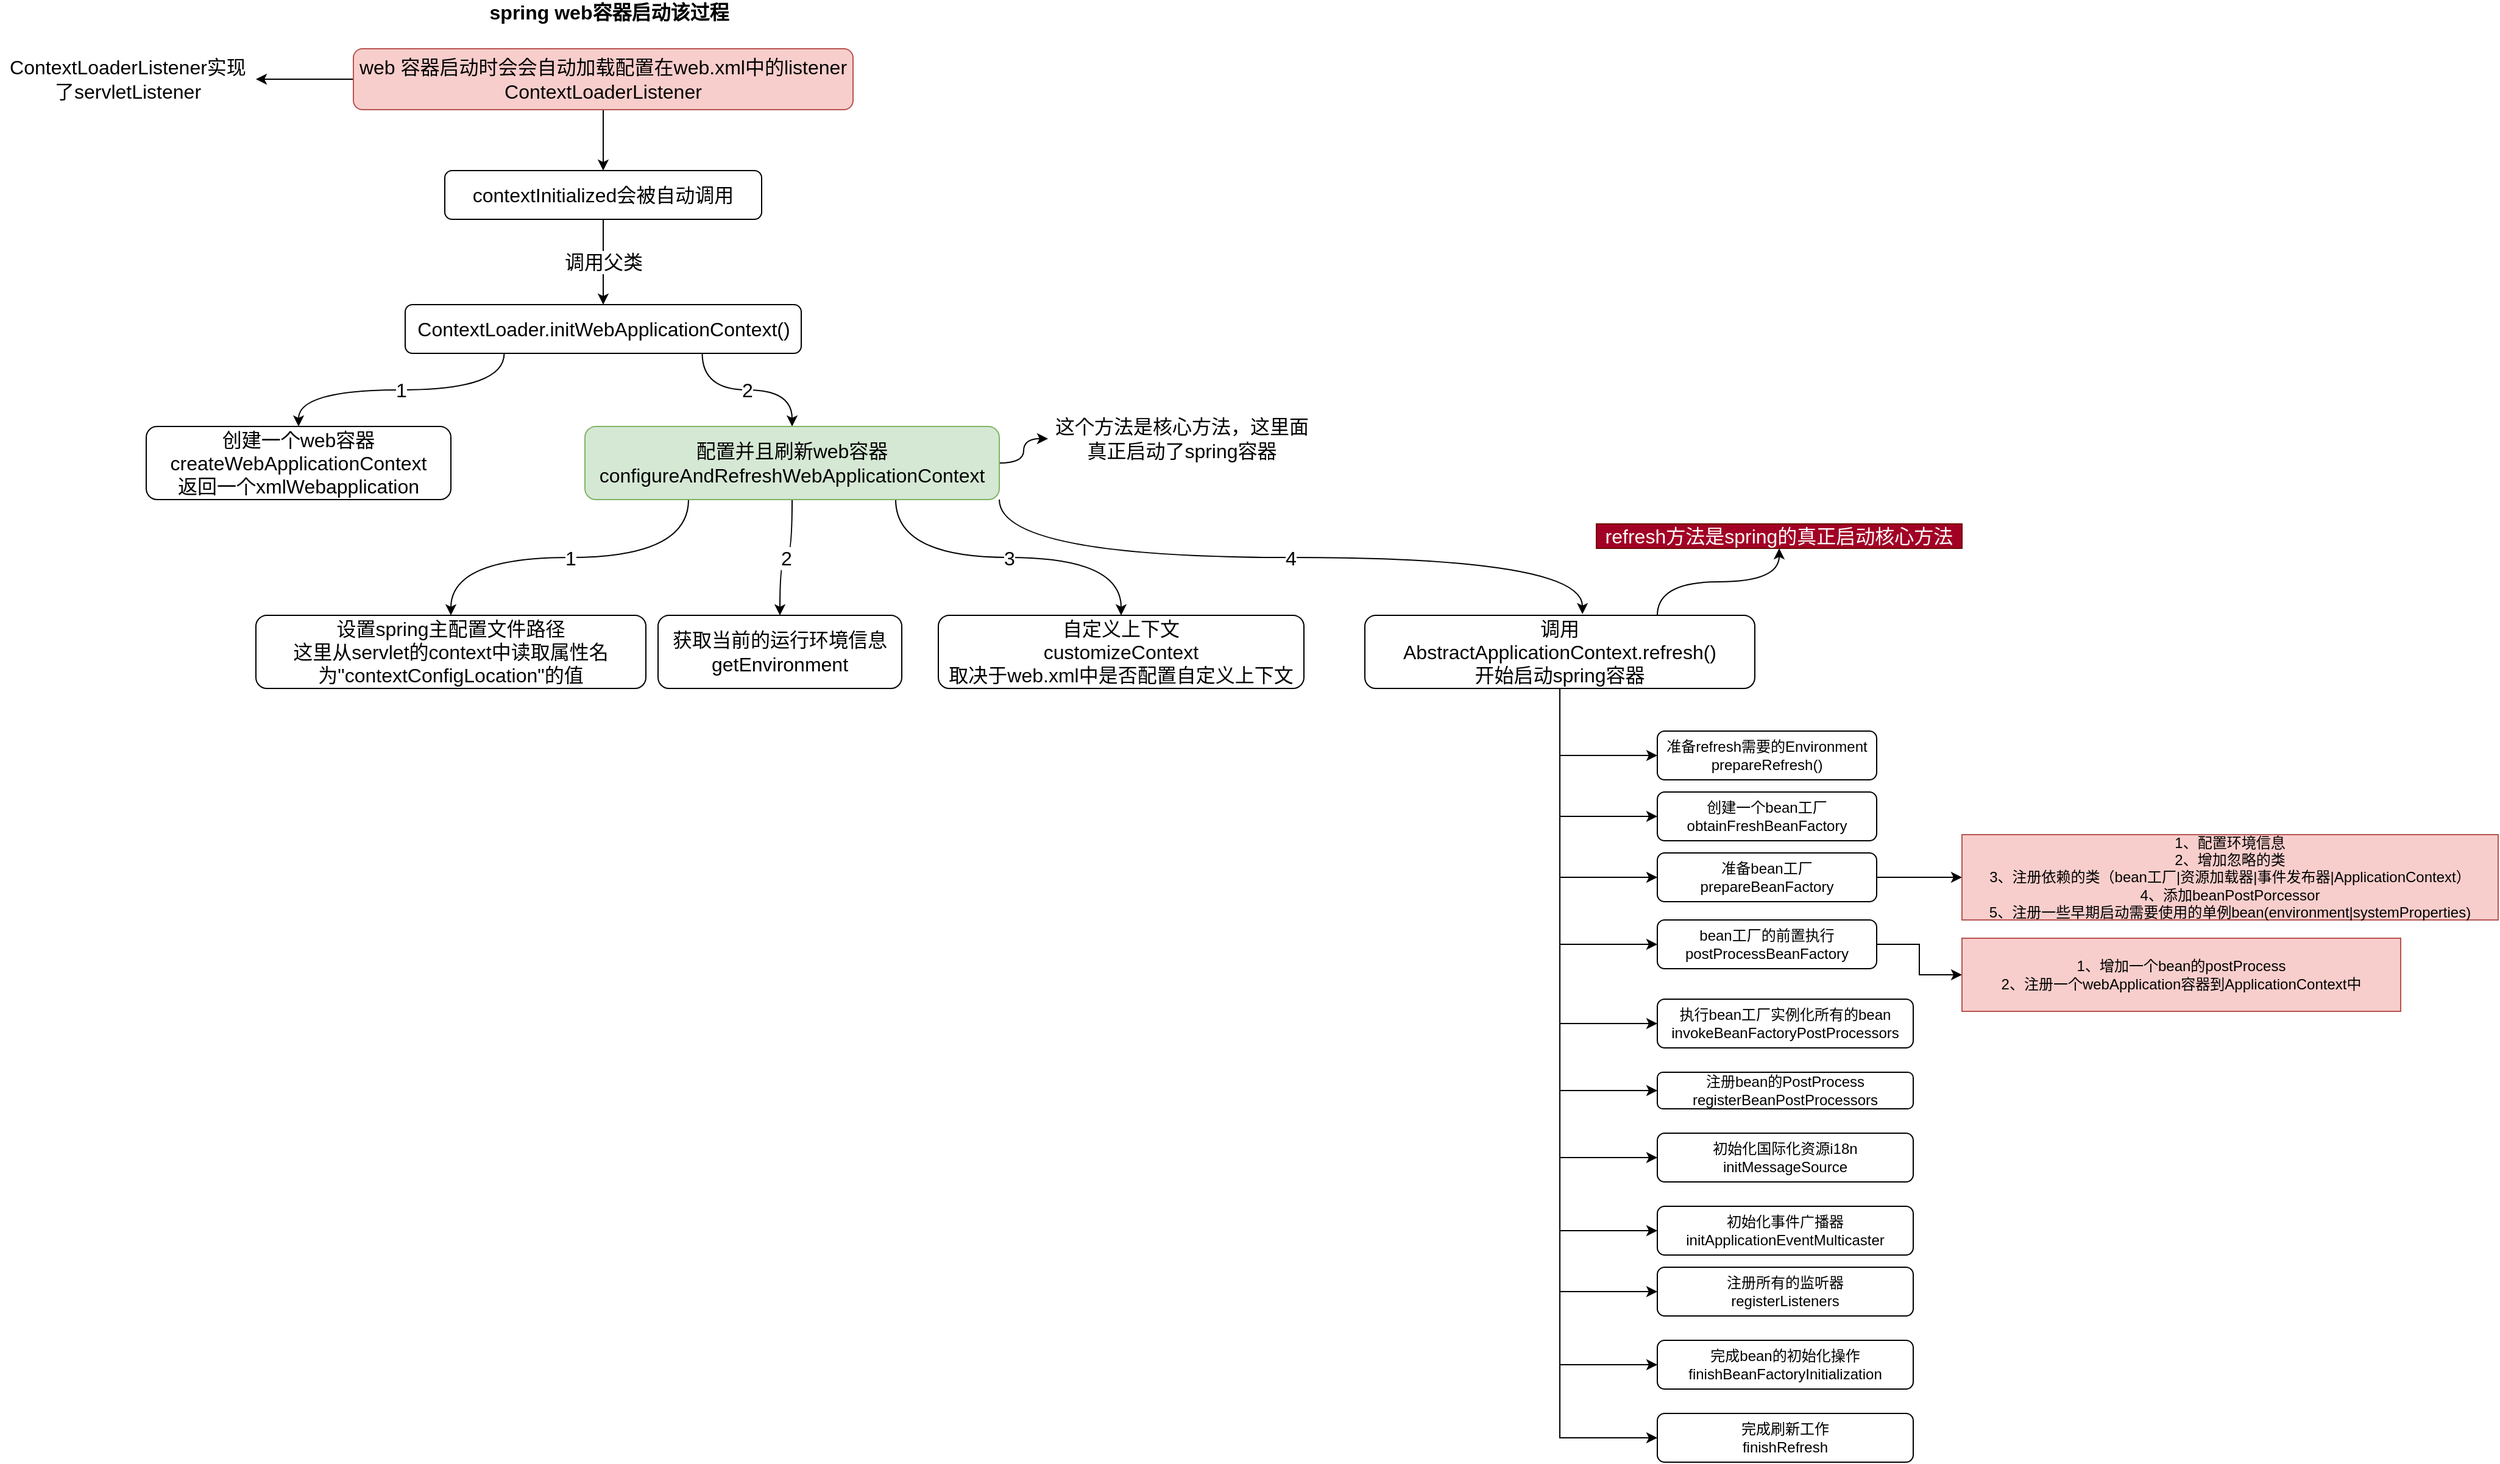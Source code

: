 <mxfile version="13.3.5" type="device" pages="2"><diagram id="j2Xbwgm8GYPexy0QdynL" name="spring 容器的启动过程"><mxGraphModel dx="2009" dy="802" grid="1" gridSize="10" guides="1" tooltips="1" connect="1" arrows="1" fold="1" page="1" pageScale="1" pageWidth="827" pageHeight="1169" math="0" shadow="0"><root><mxCell id="0"/><mxCell id="1" parent="0"/><mxCell id="KeQA7DkNQraHcYpHP-MC-1" value="spring web容器启动该过程" style="text;html=1;strokeColor=none;fillColor=none;align=center;verticalAlign=middle;whiteSpace=wrap;rounded=0;fontSize=16;fontStyle=1" parent="1" vertex="1"><mxGeometry x="260" y="50" width="300" height="20" as="geometry"/></mxCell><mxCell id="KeQA7DkNQraHcYpHP-MC-5" value="" style="edgeStyle=orthogonalEdgeStyle;rounded=0;orthogonalLoop=1;jettySize=auto;html=1;fontSize=16;" parent="1" source="KeQA7DkNQraHcYpHP-MC-3" edge="1"><mxGeometry relative="1" as="geometry"><mxPoint x="120" y="115" as="targetPoint"/></mxGeometry></mxCell><mxCell id="KeQA7DkNQraHcYpHP-MC-8" value="" style="edgeStyle=orthogonalEdgeStyle;rounded=0;orthogonalLoop=1;jettySize=auto;html=1;fontSize=16;" parent="1" source="KeQA7DkNQraHcYpHP-MC-3" target="KeQA7DkNQraHcYpHP-MC-7" edge="1"><mxGeometry relative="1" as="geometry"/></mxCell><mxCell id="KeQA7DkNQraHcYpHP-MC-3" value="web 容器启动时会会自动加载配置在web.xml中的listener&lt;br&gt;ContextLoaderListener" style="rounded=1;whiteSpace=wrap;html=1;fontSize=16;fillColor=#f8cecc;strokeColor=#b85450;" parent="1" vertex="1"><mxGeometry x="200" y="90" width="410" height="50" as="geometry"/></mxCell><mxCell id="KeQA7DkNQraHcYpHP-MC-10" value="调用父类" style="edgeStyle=orthogonalEdgeStyle;rounded=0;orthogonalLoop=1;jettySize=auto;html=1;fontSize=16;" parent="1" source="KeQA7DkNQraHcYpHP-MC-7" target="KeQA7DkNQraHcYpHP-MC-9" edge="1"><mxGeometry relative="1" as="geometry"/></mxCell><mxCell id="KeQA7DkNQraHcYpHP-MC-7" value="contextInitialized会被自动调用" style="rounded=1;whiteSpace=wrap;html=1;fontSize=16;" parent="1" vertex="1"><mxGeometry x="275" y="190" width="260" height="40" as="geometry"/></mxCell><mxCell id="KeQA7DkNQraHcYpHP-MC-11" value="1" style="edgeStyle=orthogonalEdgeStyle;rounded=0;orthogonalLoop=1;jettySize=auto;html=1;exitX=0.25;exitY=1;exitDx=0;exitDy=0;fontSize=16;entryX=0.5;entryY=0;entryDx=0;entryDy=0;curved=1;" parent="1" source="KeQA7DkNQraHcYpHP-MC-9" target="KeQA7DkNQraHcYpHP-MC-15" edge="1"><mxGeometry relative="1" as="geometry"><mxPoint x="230" y="400" as="targetPoint"/></mxGeometry></mxCell><mxCell id="KeQA7DkNQraHcYpHP-MC-16" value="2" style="edgeStyle=orthogonalEdgeStyle;curved=1;rounded=0;orthogonalLoop=1;jettySize=auto;html=1;exitX=0.75;exitY=1;exitDx=0;exitDy=0;fontSize=16;" parent="1" source="KeQA7DkNQraHcYpHP-MC-9" target="KeQA7DkNQraHcYpHP-MC-18" edge="1"><mxGeometry relative="1" as="geometry"><mxPoint x="570" y="400" as="targetPoint"/></mxGeometry></mxCell><mxCell id="KeQA7DkNQraHcYpHP-MC-9" value="ContextLoader.initWebApplicationContext()" style="rounded=1;whiteSpace=wrap;html=1;fontSize=16;" parent="1" vertex="1"><mxGeometry x="242.5" y="300" width="325" height="40" as="geometry"/></mxCell><mxCell id="KeQA7DkNQraHcYpHP-MC-6" value="ContextLoaderListener实现了servletListener" style="text;html=1;strokeColor=none;fillColor=none;align=center;verticalAlign=middle;whiteSpace=wrap;rounded=0;shadow=0;fontSize=16;" parent="1" vertex="1"><mxGeometry x="-90" y="97.5" width="210" height="35" as="geometry"/></mxCell><mxCell id="KeQA7DkNQraHcYpHP-MC-15" value="创建一个web容器&lt;br&gt;createWebApplicationContext&lt;br&gt;返回一个xmlWebapplication" style="rounded=1;whiteSpace=wrap;html=1;shadow=0;fontSize=16;" parent="1" vertex="1"><mxGeometry x="30" y="400" width="250" height="60" as="geometry"/></mxCell><mxCell id="KeQA7DkNQraHcYpHP-MC-20" style="edgeStyle=orthogonalEdgeStyle;curved=1;rounded=0;orthogonalLoop=1;jettySize=auto;html=1;exitX=1;exitY=0.5;exitDx=0;exitDy=0;fontSize=16;" parent="1" source="KeQA7DkNQraHcYpHP-MC-18" target="KeQA7DkNQraHcYpHP-MC-19" edge="1"><mxGeometry relative="1" as="geometry"/></mxCell><mxCell id="KeQA7DkNQraHcYpHP-MC-21" value="1" style="edgeStyle=orthogonalEdgeStyle;curved=1;rounded=0;orthogonalLoop=1;jettySize=auto;html=1;exitX=0.25;exitY=1;exitDx=0;exitDy=0;fontSize=16;entryX=0.5;entryY=0;entryDx=0;entryDy=0;" parent="1" source="KeQA7DkNQraHcYpHP-MC-18" target="KeQA7DkNQraHcYpHP-MC-22" edge="1"><mxGeometry relative="1" as="geometry"><mxPoint x="400" y="520" as="targetPoint"/></mxGeometry></mxCell><mxCell id="KeQA7DkNQraHcYpHP-MC-23" value="2" style="edgeStyle=orthogonalEdgeStyle;curved=1;rounded=0;orthogonalLoop=1;jettySize=auto;html=1;exitX=0.5;exitY=1;exitDx=0;exitDy=0;fontSize=16;entryX=0.5;entryY=0;entryDx=0;entryDy=0;" parent="1" source="KeQA7DkNQraHcYpHP-MC-18" target="KeQA7DkNQraHcYpHP-MC-24" edge="1"><mxGeometry relative="1" as="geometry"><mxPoint x="540" y="550" as="targetPoint"/></mxGeometry></mxCell><mxCell id="KeQA7DkNQraHcYpHP-MC-25" value="3" style="edgeStyle=orthogonalEdgeStyle;curved=1;rounded=0;orthogonalLoop=1;jettySize=auto;html=1;exitX=0.75;exitY=1;exitDx=0;exitDy=0;fontSize=16;" parent="1" source="KeQA7DkNQraHcYpHP-MC-18" target="KeQA7DkNQraHcYpHP-MC-26" edge="1"><mxGeometry relative="1" as="geometry"><mxPoint x="820" y="560" as="targetPoint"/></mxGeometry></mxCell><mxCell id="KeQA7DkNQraHcYpHP-MC-27" value="4" style="edgeStyle=orthogonalEdgeStyle;curved=1;rounded=0;orthogonalLoop=1;jettySize=auto;html=1;exitX=1;exitY=1;exitDx=0;exitDy=0;fontSize=16;entryX=0.558;entryY=-0.017;entryDx=0;entryDy=0;entryPerimeter=0;" parent="1" source="KeQA7DkNQraHcYpHP-MC-18" target="KeQA7DkNQraHcYpHP-MC-28" edge="1"><mxGeometry relative="1" as="geometry"><mxPoint x="1180" y="560" as="targetPoint"/></mxGeometry></mxCell><mxCell id="KeQA7DkNQraHcYpHP-MC-18" value="配置并且刷新web容器&lt;br&gt;configureAndRefreshWebApplicationContext" style="rounded=1;whiteSpace=wrap;html=1;shadow=0;fontSize=16;fillColor=#d5e8d4;strokeColor=#82b366;" parent="1" vertex="1"><mxGeometry x="390" y="400" width="340" height="60" as="geometry"/></mxCell><mxCell id="KeQA7DkNQraHcYpHP-MC-19" value="这个方法是核心方法，这里面真正启动了spring容器" style="text;html=1;strokeColor=none;fillColor=none;align=center;verticalAlign=middle;whiteSpace=wrap;rounded=0;shadow=0;fontSize=16;" parent="1" vertex="1"><mxGeometry x="770" y="400" width="220" height="20" as="geometry"/></mxCell><mxCell id="KeQA7DkNQraHcYpHP-MC-22" value="设置spring主配置文件路径&lt;br&gt;这里从servlet的context中读取属性名为&quot;contextConfigLocation&quot;的值" style="rounded=1;whiteSpace=wrap;html=1;shadow=0;fontSize=16;" parent="1" vertex="1"><mxGeometry x="120" y="555" width="320" height="60" as="geometry"/></mxCell><mxCell id="KeQA7DkNQraHcYpHP-MC-24" value="获取当前的运行环境信息&lt;br&gt;getEnvironment" style="rounded=1;whiteSpace=wrap;html=1;shadow=0;fontSize=16;" parent="1" vertex="1"><mxGeometry x="450" y="555" width="200" height="60" as="geometry"/></mxCell><mxCell id="KeQA7DkNQraHcYpHP-MC-26" value="自定义上下文&lt;br&gt;customizeContext&lt;br&gt;取决于web.xml中是否配置自定义上下文" style="rounded=1;whiteSpace=wrap;html=1;shadow=0;fontSize=16;" parent="1" vertex="1"><mxGeometry x="680" y="555" width="300" height="60" as="geometry"/></mxCell><mxCell id="KeQA7DkNQraHcYpHP-MC-30" style="edgeStyle=orthogonalEdgeStyle;curved=1;rounded=0;orthogonalLoop=1;jettySize=auto;html=1;exitX=0.75;exitY=0;exitDx=0;exitDy=0;fontSize=16;" parent="1" source="KeQA7DkNQraHcYpHP-MC-28" target="KeQA7DkNQraHcYpHP-MC-29" edge="1"><mxGeometry relative="1" as="geometry"/></mxCell><mxCell id="JboFi2RpTAqCEEO4Mq6Z-1" style="edgeStyle=orthogonalEdgeStyle;rounded=0;orthogonalLoop=1;jettySize=auto;html=1;exitX=0.5;exitY=1;exitDx=0;exitDy=0;entryX=0;entryY=0.5;entryDx=0;entryDy=0;" parent="1" source="KeQA7DkNQraHcYpHP-MC-28" target="JboFi2RpTAqCEEO4Mq6Z-2" edge="1"><mxGeometry relative="1" as="geometry"><mxPoint x="1190" y="650" as="targetPoint"/></mxGeometry></mxCell><mxCell id="JboFi2RpTAqCEEO4Mq6Z-6" style="edgeStyle=orthogonalEdgeStyle;rounded=0;orthogonalLoop=1;jettySize=auto;html=1;exitX=0.5;exitY=1;exitDx=0;exitDy=0;entryX=0;entryY=0.5;entryDx=0;entryDy=0;" parent="1" source="KeQA7DkNQraHcYpHP-MC-28" target="JboFi2RpTAqCEEO4Mq6Z-5" edge="1"><mxGeometry relative="1" as="geometry"/></mxCell><mxCell id="JboFi2RpTAqCEEO4Mq6Z-8" style="edgeStyle=orthogonalEdgeStyle;rounded=0;orthogonalLoop=1;jettySize=auto;html=1;exitX=0.5;exitY=1;exitDx=0;exitDy=0;entryX=0;entryY=0.5;entryDx=0;entryDy=0;" parent="1" source="KeQA7DkNQraHcYpHP-MC-28" target="JboFi2RpTAqCEEO4Mq6Z-7" edge="1"><mxGeometry relative="1" as="geometry"/></mxCell><mxCell id="JboFi2RpTAqCEEO4Mq6Z-15" style="edgeStyle=orthogonalEdgeStyle;rounded=0;orthogonalLoop=1;jettySize=auto;html=1;exitX=0.5;exitY=1;exitDx=0;exitDy=0;entryX=0;entryY=0.5;entryDx=0;entryDy=0;" parent="1" source="KeQA7DkNQraHcYpHP-MC-28" target="JboFi2RpTAqCEEO4Mq6Z-14" edge="1"><mxGeometry relative="1" as="geometry"/></mxCell><mxCell id="JboFi2RpTAqCEEO4Mq6Z-20" style="edgeStyle=orthogonalEdgeStyle;rounded=0;orthogonalLoop=1;jettySize=auto;html=1;exitX=0.5;exitY=1;exitDx=0;exitDy=0;entryX=0;entryY=0.5;entryDx=0;entryDy=0;" parent="1" source="KeQA7DkNQraHcYpHP-MC-28" target="JboFi2RpTAqCEEO4Mq6Z-18" edge="1"><mxGeometry relative="1" as="geometry"/></mxCell><mxCell id="JboFi2RpTAqCEEO4Mq6Z-22" style="edgeStyle=orthogonalEdgeStyle;rounded=0;orthogonalLoop=1;jettySize=auto;html=1;exitX=0.5;exitY=1;exitDx=0;exitDy=0;entryX=0;entryY=0.5;entryDx=0;entryDy=0;" parent="1" source="KeQA7DkNQraHcYpHP-MC-28" target="JboFi2RpTAqCEEO4Mq6Z-21" edge="1"><mxGeometry relative="1" as="geometry"/></mxCell><mxCell id="JboFi2RpTAqCEEO4Mq6Z-25" style="edgeStyle=orthogonalEdgeStyle;rounded=0;orthogonalLoop=1;jettySize=auto;html=1;exitX=0.5;exitY=1;exitDx=0;exitDy=0;entryX=0;entryY=0.5;entryDx=0;entryDy=0;" parent="1" source="KeQA7DkNQraHcYpHP-MC-28" target="JboFi2RpTAqCEEO4Mq6Z-24" edge="1"><mxGeometry relative="1" as="geometry"/></mxCell><mxCell id="JboFi2RpTAqCEEO4Mq6Z-27" style="edgeStyle=orthogonalEdgeStyle;rounded=0;orthogonalLoop=1;jettySize=auto;html=1;exitX=0.5;exitY=1;exitDx=0;exitDy=0;entryX=0;entryY=0.5;entryDx=0;entryDy=0;" parent="1" source="KeQA7DkNQraHcYpHP-MC-28" target="JboFi2RpTAqCEEO4Mq6Z-26" edge="1"><mxGeometry relative="1" as="geometry"/></mxCell><mxCell id="JboFi2RpTAqCEEO4Mq6Z-29" style="edgeStyle=orthogonalEdgeStyle;rounded=0;orthogonalLoop=1;jettySize=auto;html=1;exitX=0.5;exitY=1;exitDx=0;exitDy=0;entryX=0;entryY=0.5;entryDx=0;entryDy=0;" parent="1" source="KeQA7DkNQraHcYpHP-MC-28" target="JboFi2RpTAqCEEO4Mq6Z-28" edge="1"><mxGeometry relative="1" as="geometry"/></mxCell><mxCell id="JboFi2RpTAqCEEO4Mq6Z-32" style="edgeStyle=orthogonalEdgeStyle;rounded=0;orthogonalLoop=1;jettySize=auto;html=1;exitX=0.5;exitY=1;exitDx=0;exitDy=0;entryX=0;entryY=0.5;entryDx=0;entryDy=0;" parent="1" source="KeQA7DkNQraHcYpHP-MC-28" target="JboFi2RpTAqCEEO4Mq6Z-31" edge="1"><mxGeometry relative="1" as="geometry"/></mxCell><mxCell id="JboFi2RpTAqCEEO4Mq6Z-33" style="edgeStyle=orthogonalEdgeStyle;rounded=0;orthogonalLoop=1;jettySize=auto;html=1;exitX=0.5;exitY=1;exitDx=0;exitDy=0;entryX=0;entryY=0.5;entryDx=0;entryDy=0;" parent="1" source="KeQA7DkNQraHcYpHP-MC-28" target="JboFi2RpTAqCEEO4Mq6Z-30" edge="1"><mxGeometry relative="1" as="geometry"/></mxCell><mxCell id="KeQA7DkNQraHcYpHP-MC-28" value="调用&lt;br&gt;AbstractApplicationContext.refresh()&lt;br&gt;开始启动spring容器" style="rounded=1;whiteSpace=wrap;html=1;shadow=0;fontSize=16;" parent="1" vertex="1"><mxGeometry x="1030" y="555" width="320" height="60" as="geometry"/></mxCell><mxCell id="KeQA7DkNQraHcYpHP-MC-29" value="refresh方法是spring的真正启动核心方法" style="text;html=1;strokeColor=#6F0000;fillColor=#a20025;align=center;verticalAlign=middle;whiteSpace=wrap;rounded=0;shadow=0;fontSize=16;fontColor=#ffffff;" parent="1" vertex="1"><mxGeometry x="1220" y="480" width="300" height="20" as="geometry"/></mxCell><mxCell id="JboFi2RpTAqCEEO4Mq6Z-2" value="准备refresh需要的Environment&lt;br&gt;prepareRefresh()" style="rounded=1;whiteSpace=wrap;html=1;" parent="1" vertex="1"><mxGeometry x="1270" y="650" width="180" height="40" as="geometry"/></mxCell><mxCell id="JboFi2RpTAqCEEO4Mq6Z-5" value="创建一个bean工厂&lt;br&gt;obtainFreshBeanFactory" style="rounded=1;whiteSpace=wrap;html=1;" parent="1" vertex="1"><mxGeometry x="1270" y="700" width="180" height="40" as="geometry"/></mxCell><mxCell id="JboFi2RpTAqCEEO4Mq6Z-13" style="edgeStyle=orthogonalEdgeStyle;rounded=0;orthogonalLoop=1;jettySize=auto;html=1;exitX=1;exitY=0.5;exitDx=0;exitDy=0;" parent="1" source="JboFi2RpTAqCEEO4Mq6Z-7" target="JboFi2RpTAqCEEO4Mq6Z-12" edge="1"><mxGeometry relative="1" as="geometry"/></mxCell><mxCell id="JboFi2RpTAqCEEO4Mq6Z-7" value="准备bean工厂&lt;br&gt;prepareBeanFactory" style="rounded=1;whiteSpace=wrap;html=1;" parent="1" vertex="1"><mxGeometry x="1270" y="750" width="180" height="40" as="geometry"/></mxCell><mxCell id="JboFi2RpTAqCEEO4Mq6Z-12" value="&lt;span style=&quot;text-align: left&quot;&gt;1、配置环境信息&lt;br&gt;&lt;/span&gt;&lt;span style=&quot;text-align: left&quot;&gt;2、增加忽略的类&lt;br&gt;3、注册依赖的类（bean工厂|资源加载器|事件发布器|ApplicationContext）&lt;br&gt;4、添加beanPostPorcessor&lt;br&gt;5、注册一些早期启动需要使用的单例bean(environment|systemProperties)&lt;br&gt;&lt;/span&gt;" style="text;html=1;strokeColor=#b85450;fillColor=#f8cecc;align=center;verticalAlign=middle;whiteSpace=wrap;rounded=0;" parent="1" vertex="1"><mxGeometry x="1520" y="735" width="440" height="70" as="geometry"/></mxCell><mxCell id="JboFi2RpTAqCEEO4Mq6Z-17" style="edgeStyle=orthogonalEdgeStyle;rounded=0;orthogonalLoop=1;jettySize=auto;html=1;exitX=1;exitY=0.5;exitDx=0;exitDy=0;" parent="1" source="JboFi2RpTAqCEEO4Mq6Z-14" target="JboFi2RpTAqCEEO4Mq6Z-16" edge="1"><mxGeometry relative="1" as="geometry"/></mxCell><mxCell id="JboFi2RpTAqCEEO4Mq6Z-14" value="bean工厂的前置执行&lt;br&gt;postProcessBeanFactory" style="rounded=1;whiteSpace=wrap;html=1;" parent="1" vertex="1"><mxGeometry x="1270" y="805" width="180" height="40" as="geometry"/></mxCell><mxCell id="JboFi2RpTAqCEEO4Mq6Z-16" value="1、增加一个bean的postProcess&lt;br&gt;2、注册一个webApplication容器到ApplicationContext中" style="text;html=1;strokeColor=#b85450;fillColor=#f8cecc;align=center;verticalAlign=middle;whiteSpace=wrap;rounded=0;" parent="1" vertex="1"><mxGeometry x="1520" y="820" width="360" height="60" as="geometry"/></mxCell><mxCell id="JboFi2RpTAqCEEO4Mq6Z-18" value="执行bean工厂实例化所有的bean&lt;br&gt;invokeBeanFactoryPostProcessors" style="rounded=1;whiteSpace=wrap;html=1;" parent="1" vertex="1"><mxGeometry x="1270" y="870" width="210" height="40" as="geometry"/></mxCell><mxCell id="JboFi2RpTAqCEEO4Mq6Z-21" value="注册bean的PostProcess&lt;br&gt;registerBeanPostProcessors" style="rounded=1;whiteSpace=wrap;html=1;" parent="1" vertex="1"><mxGeometry x="1270" y="930" width="210" height="30" as="geometry"/></mxCell><mxCell id="JboFi2RpTAqCEEO4Mq6Z-24" value="初始化国际化资源i18n&lt;br&gt;initMessageSource" style="rounded=1;whiteSpace=wrap;html=1;" parent="1" vertex="1"><mxGeometry x="1270" y="980" width="210" height="40" as="geometry"/></mxCell><mxCell id="JboFi2RpTAqCEEO4Mq6Z-26" value="初始化事件广播器&lt;br&gt;initApplicationEventMulticaster" style="rounded=1;whiteSpace=wrap;html=1;" parent="1" vertex="1"><mxGeometry x="1270" y="1040" width="210" height="40" as="geometry"/></mxCell><mxCell id="JboFi2RpTAqCEEO4Mq6Z-28" value="注册所有的监听器&lt;br&gt;registerListeners" style="rounded=1;whiteSpace=wrap;html=1;" parent="1" vertex="1"><mxGeometry x="1270" y="1090" width="210" height="40" as="geometry"/></mxCell><mxCell id="JboFi2RpTAqCEEO4Mq6Z-30" value="完成bean的初始化操作&lt;br&gt;finishBeanFactoryInitialization" style="rounded=1;whiteSpace=wrap;html=1;" parent="1" vertex="1"><mxGeometry x="1270" y="1150" width="210" height="40" as="geometry"/></mxCell><mxCell id="JboFi2RpTAqCEEO4Mq6Z-31" value="完成刷新工作&lt;br&gt;finishRefresh" style="rounded=1;whiteSpace=wrap;html=1;" parent="1" vertex="1"><mxGeometry x="1270" y="1210" width="210" height="40" as="geometry"/></mxCell></root></mxGraphModel></diagram><diagram id="BvujEF5BBCYw2yvKEn3k" name="spring boot启动原理"><mxGraphModel dx="2009" dy="802" grid="1" gridSize="10" guides="1" tooltips="1" connect="1" arrows="1" fold="1" page="1" pageScale="1" pageWidth="827" pageHeight="1169" math="0" shadow="0"><root><mxCell id="hlv_x5oRJIUvQgT36Y2k-0"/><mxCell id="hlv_x5oRJIUvQgT36Y2k-1" parent="hlv_x5oRJIUvQgT36Y2k-0"/><mxCell id="hlv_x5oRJIUvQgT36Y2k-15" value="" style="rounded=0;whiteSpace=wrap;html=1;" vertex="1" parent="hlv_x5oRJIUvQgT36Y2k-1"><mxGeometry x="200" y="230" width="440" height="260" as="geometry"/></mxCell><mxCell id="hlv_x5oRJIUvQgT36Y2k-2" value="1" style="rounded=1;whiteSpace=wrap;html=1;" vertex="1" parent="hlv_x5oRJIUvQgT36Y2k-1"><mxGeometry x="240" y="290" width="90" height="60" as="geometry"/></mxCell><mxCell id="hlv_x5oRJIUvQgT36Y2k-4" value="2" style="rounded=1;whiteSpace=wrap;html=1;" vertex="1" parent="hlv_x5oRJIUvQgT36Y2k-1"><mxGeometry x="330" y="290" width="90" height="60" as="geometry"/></mxCell><mxCell id="hlv_x5oRJIUvQgT36Y2k-5" value="3" style="rounded=1;whiteSpace=wrap;html=1;" vertex="1" parent="hlv_x5oRJIUvQgT36Y2k-1"><mxGeometry x="420" y="290" width="90" height="60" as="geometry"/></mxCell><mxCell id="hlv_x5oRJIUvQgT36Y2k-6" value="4" style="rounded=1;whiteSpace=wrap;html=1;" vertex="1" parent="hlv_x5oRJIUvQgT36Y2k-1"><mxGeometry x="510" y="290" width="90" height="60" as="geometry"/></mxCell><mxCell id="hlv_x5oRJIUvQgT36Y2k-8" style="edgeStyle=orthogonalEdgeStyle;rounded=0;orthogonalLoop=1;jettySize=auto;html=1;entryX=0.589;entryY=0.983;entryDx=0;entryDy=0;entryPerimeter=0;" edge="1" parent="hlv_x5oRJIUvQgT36Y2k-1" source="hlv_x5oRJIUvQgT36Y2k-7" target="hlv_x5oRJIUvQgT36Y2k-2"><mxGeometry relative="1" as="geometry"/></mxCell><mxCell id="hlv_x5oRJIUvQgT36Y2k-7" value="vue" style="rounded=1;whiteSpace=wrap;html=1;" vertex="1" parent="hlv_x5oRJIUvQgT36Y2k-1"><mxGeometry x="240" y="450" width="90" height="40" as="geometry"/></mxCell><mxCell id="hlv_x5oRJIUvQgT36Y2k-12" style="edgeStyle=orthogonalEdgeStyle;rounded=0;orthogonalLoop=1;jettySize=auto;html=1;entryX=0.5;entryY=1;entryDx=0;entryDy=0;" edge="1" parent="hlv_x5oRJIUvQgT36Y2k-1" source="hlv_x5oRJIUvQgT36Y2k-9" target="hlv_x5oRJIUvQgT36Y2k-4"><mxGeometry relative="1" as="geometry"/></mxCell><mxCell id="hlv_x5oRJIUvQgT36Y2k-9" value="&lt;span&gt;vue&lt;/span&gt;" style="rounded=1;whiteSpace=wrap;html=1;" vertex="1" parent="hlv_x5oRJIUvQgT36Y2k-1"><mxGeometry x="330" y="450" width="90" height="40" as="geometry"/></mxCell><mxCell id="hlv_x5oRJIUvQgT36Y2k-13" style="edgeStyle=orthogonalEdgeStyle;rounded=0;orthogonalLoop=1;jettySize=auto;html=1;entryX=0.5;entryY=1;entryDx=0;entryDy=0;" edge="1" parent="hlv_x5oRJIUvQgT36Y2k-1" source="hlv_x5oRJIUvQgT36Y2k-10" target="hlv_x5oRJIUvQgT36Y2k-5"><mxGeometry relative="1" as="geometry"/></mxCell><mxCell id="hlv_x5oRJIUvQgT36Y2k-10" value="&lt;span&gt;vue&lt;/span&gt;" style="rounded=1;whiteSpace=wrap;html=1;" vertex="1" parent="hlv_x5oRJIUvQgT36Y2k-1"><mxGeometry x="420" y="450" width="90" height="40" as="geometry"/></mxCell><mxCell id="hlv_x5oRJIUvQgT36Y2k-14" style="edgeStyle=orthogonalEdgeStyle;rounded=0;orthogonalLoop=1;jettySize=auto;html=1;entryX=0.5;entryY=1;entryDx=0;entryDy=0;" edge="1" parent="hlv_x5oRJIUvQgT36Y2k-1" source="hlv_x5oRJIUvQgT36Y2k-11" target="hlv_x5oRJIUvQgT36Y2k-6"><mxGeometry relative="1" as="geometry"/></mxCell><mxCell id="hlv_x5oRJIUvQgT36Y2k-11" value="&lt;span&gt;vue&lt;/span&gt;" style="rounded=1;whiteSpace=wrap;html=1;" vertex="1" parent="hlv_x5oRJIUvQgT36Y2k-1"><mxGeometry x="510" y="450" width="90" height="40" as="geometry"/></mxCell><mxCell id="hlv_x5oRJIUvQgT36Y2k-16" value="a/index.vue" style="text;html=1;strokeColor=none;fillColor=none;align=center;verticalAlign=middle;whiteSpace=wrap;rounded=0;" vertex="1" parent="hlv_x5oRJIUvQgT36Y2k-1"><mxGeometry x="200" y="230" width="100" height="20" as="geometry"/></mxCell><mxCell id="hlv_x5oRJIUvQgT36Y2k-18" value="" style="rounded=0;whiteSpace=wrap;html=1;" vertex="1" parent="hlv_x5oRJIUvQgT36Y2k-1"><mxGeometry x="-600" y="230" width="670" height="370" as="geometry"/></mxCell><mxCell id="hlv_x5oRJIUvQgT36Y2k-19" value="预览页" style="rounded=1;whiteSpace=wrap;html=1;" vertex="1" parent="hlv_x5oRJIUvQgT36Y2k-1"><mxGeometry x="-570" y="280" width="120" height="280" as="geometry"/></mxCell><mxCell id="hlv_x5oRJIUvQgT36Y2k-49" style="edgeStyle=orthogonalEdgeStyle;rounded=0;orthogonalLoop=1;jettySize=auto;html=1;" edge="1" parent="hlv_x5oRJIUvQgT36Y2k-1" source="hlv_x5oRJIUvQgT36Y2k-20" target="hlv_x5oRJIUvQgT36Y2k-15"><mxGeometry relative="1" as="geometry"/></mxCell><mxCell id="hlv_x5oRJIUvQgT36Y2k-20" value="&lt;span&gt;a/index.vue&lt;/span&gt;" style="rounded=0;whiteSpace=wrap;html=1;" vertex="1" parent="hlv_x5oRJIUvQgT36Y2k-1"><mxGeometry x="-360" y="280" width="390" height="290" as="geometry"/></mxCell><mxCell id="hlv_x5oRJIUvQgT36Y2k-21" value="" style="rounded=0;whiteSpace=wrap;html=1;" vertex="1" parent="hlv_x5oRJIUvQgT36Y2k-1"><mxGeometry x="200" y="530" width="440" height="260" as="geometry"/></mxCell><mxCell id="hlv_x5oRJIUvQgT36Y2k-22" value="1" style="rounded=1;whiteSpace=wrap;html=1;" vertex="1" parent="hlv_x5oRJIUvQgT36Y2k-1"><mxGeometry x="240" y="590" width="90" height="60" as="geometry"/></mxCell><mxCell id="hlv_x5oRJIUvQgT36Y2k-23" value="2" style="rounded=1;whiteSpace=wrap;html=1;" vertex="1" parent="hlv_x5oRJIUvQgT36Y2k-1"><mxGeometry x="330" y="590" width="90" height="60" as="geometry"/></mxCell><mxCell id="hlv_x5oRJIUvQgT36Y2k-24" value="3" style="rounded=1;whiteSpace=wrap;html=1;" vertex="1" parent="hlv_x5oRJIUvQgT36Y2k-1"><mxGeometry x="420" y="590" width="90" height="60" as="geometry"/></mxCell><mxCell id="hlv_x5oRJIUvQgT36Y2k-25" value="4" style="rounded=1;whiteSpace=wrap;html=1;" vertex="1" parent="hlv_x5oRJIUvQgT36Y2k-1"><mxGeometry x="510" y="590" width="90" height="60" as="geometry"/></mxCell><mxCell id="hlv_x5oRJIUvQgT36Y2k-26" style="edgeStyle=orthogonalEdgeStyle;rounded=0;orthogonalLoop=1;jettySize=auto;html=1;entryX=0.589;entryY=0.983;entryDx=0;entryDy=0;entryPerimeter=0;" edge="1" parent="hlv_x5oRJIUvQgT36Y2k-1" source="hlv_x5oRJIUvQgT36Y2k-27" target="hlv_x5oRJIUvQgT36Y2k-22"><mxGeometry relative="1" as="geometry"/></mxCell><mxCell id="hlv_x5oRJIUvQgT36Y2k-27" value="vue" style="rounded=1;whiteSpace=wrap;html=1;" vertex="1" parent="hlv_x5oRJIUvQgT36Y2k-1"><mxGeometry x="240" y="750" width="90" height="40" as="geometry"/></mxCell><mxCell id="hlv_x5oRJIUvQgT36Y2k-28" style="edgeStyle=orthogonalEdgeStyle;rounded=0;orthogonalLoop=1;jettySize=auto;html=1;entryX=0.5;entryY=1;entryDx=0;entryDy=0;" edge="1" parent="hlv_x5oRJIUvQgT36Y2k-1" source="hlv_x5oRJIUvQgT36Y2k-29" target="hlv_x5oRJIUvQgT36Y2k-23"><mxGeometry relative="1" as="geometry"/></mxCell><mxCell id="hlv_x5oRJIUvQgT36Y2k-29" value="&lt;span&gt;vue&lt;/span&gt;" style="rounded=1;whiteSpace=wrap;html=1;" vertex="1" parent="hlv_x5oRJIUvQgT36Y2k-1"><mxGeometry x="330" y="750" width="90" height="40" as="geometry"/></mxCell><mxCell id="hlv_x5oRJIUvQgT36Y2k-30" style="edgeStyle=orthogonalEdgeStyle;rounded=0;orthogonalLoop=1;jettySize=auto;html=1;entryX=0.5;entryY=1;entryDx=0;entryDy=0;" edge="1" parent="hlv_x5oRJIUvQgT36Y2k-1" source="hlv_x5oRJIUvQgT36Y2k-31" target="hlv_x5oRJIUvQgT36Y2k-24"><mxGeometry relative="1" as="geometry"/></mxCell><mxCell id="hlv_x5oRJIUvQgT36Y2k-31" value="&lt;span&gt;vue&lt;/span&gt;" style="rounded=1;whiteSpace=wrap;html=1;" vertex="1" parent="hlv_x5oRJIUvQgT36Y2k-1"><mxGeometry x="420" y="750" width="90" height="40" as="geometry"/></mxCell><mxCell id="hlv_x5oRJIUvQgT36Y2k-32" style="edgeStyle=orthogonalEdgeStyle;rounded=0;orthogonalLoop=1;jettySize=auto;html=1;entryX=0.5;entryY=1;entryDx=0;entryDy=0;" edge="1" parent="hlv_x5oRJIUvQgT36Y2k-1" source="hlv_x5oRJIUvQgT36Y2k-33" target="hlv_x5oRJIUvQgT36Y2k-25"><mxGeometry relative="1" as="geometry"/></mxCell><mxCell id="hlv_x5oRJIUvQgT36Y2k-33" value="&lt;span&gt;vue&lt;/span&gt;" style="rounded=1;whiteSpace=wrap;html=1;" vertex="1" parent="hlv_x5oRJIUvQgT36Y2k-1"><mxGeometry x="510" y="750" width="90" height="40" as="geometry"/></mxCell><mxCell id="hlv_x5oRJIUvQgT36Y2k-34" value="b/index.vue" style="text;html=1;strokeColor=none;fillColor=none;align=center;verticalAlign=middle;whiteSpace=wrap;rounded=0;" vertex="1" parent="hlv_x5oRJIUvQgT36Y2k-1"><mxGeometry x="200" y="530" width="100" height="20" as="geometry"/></mxCell></root></mxGraphModel></diagram></mxfile>